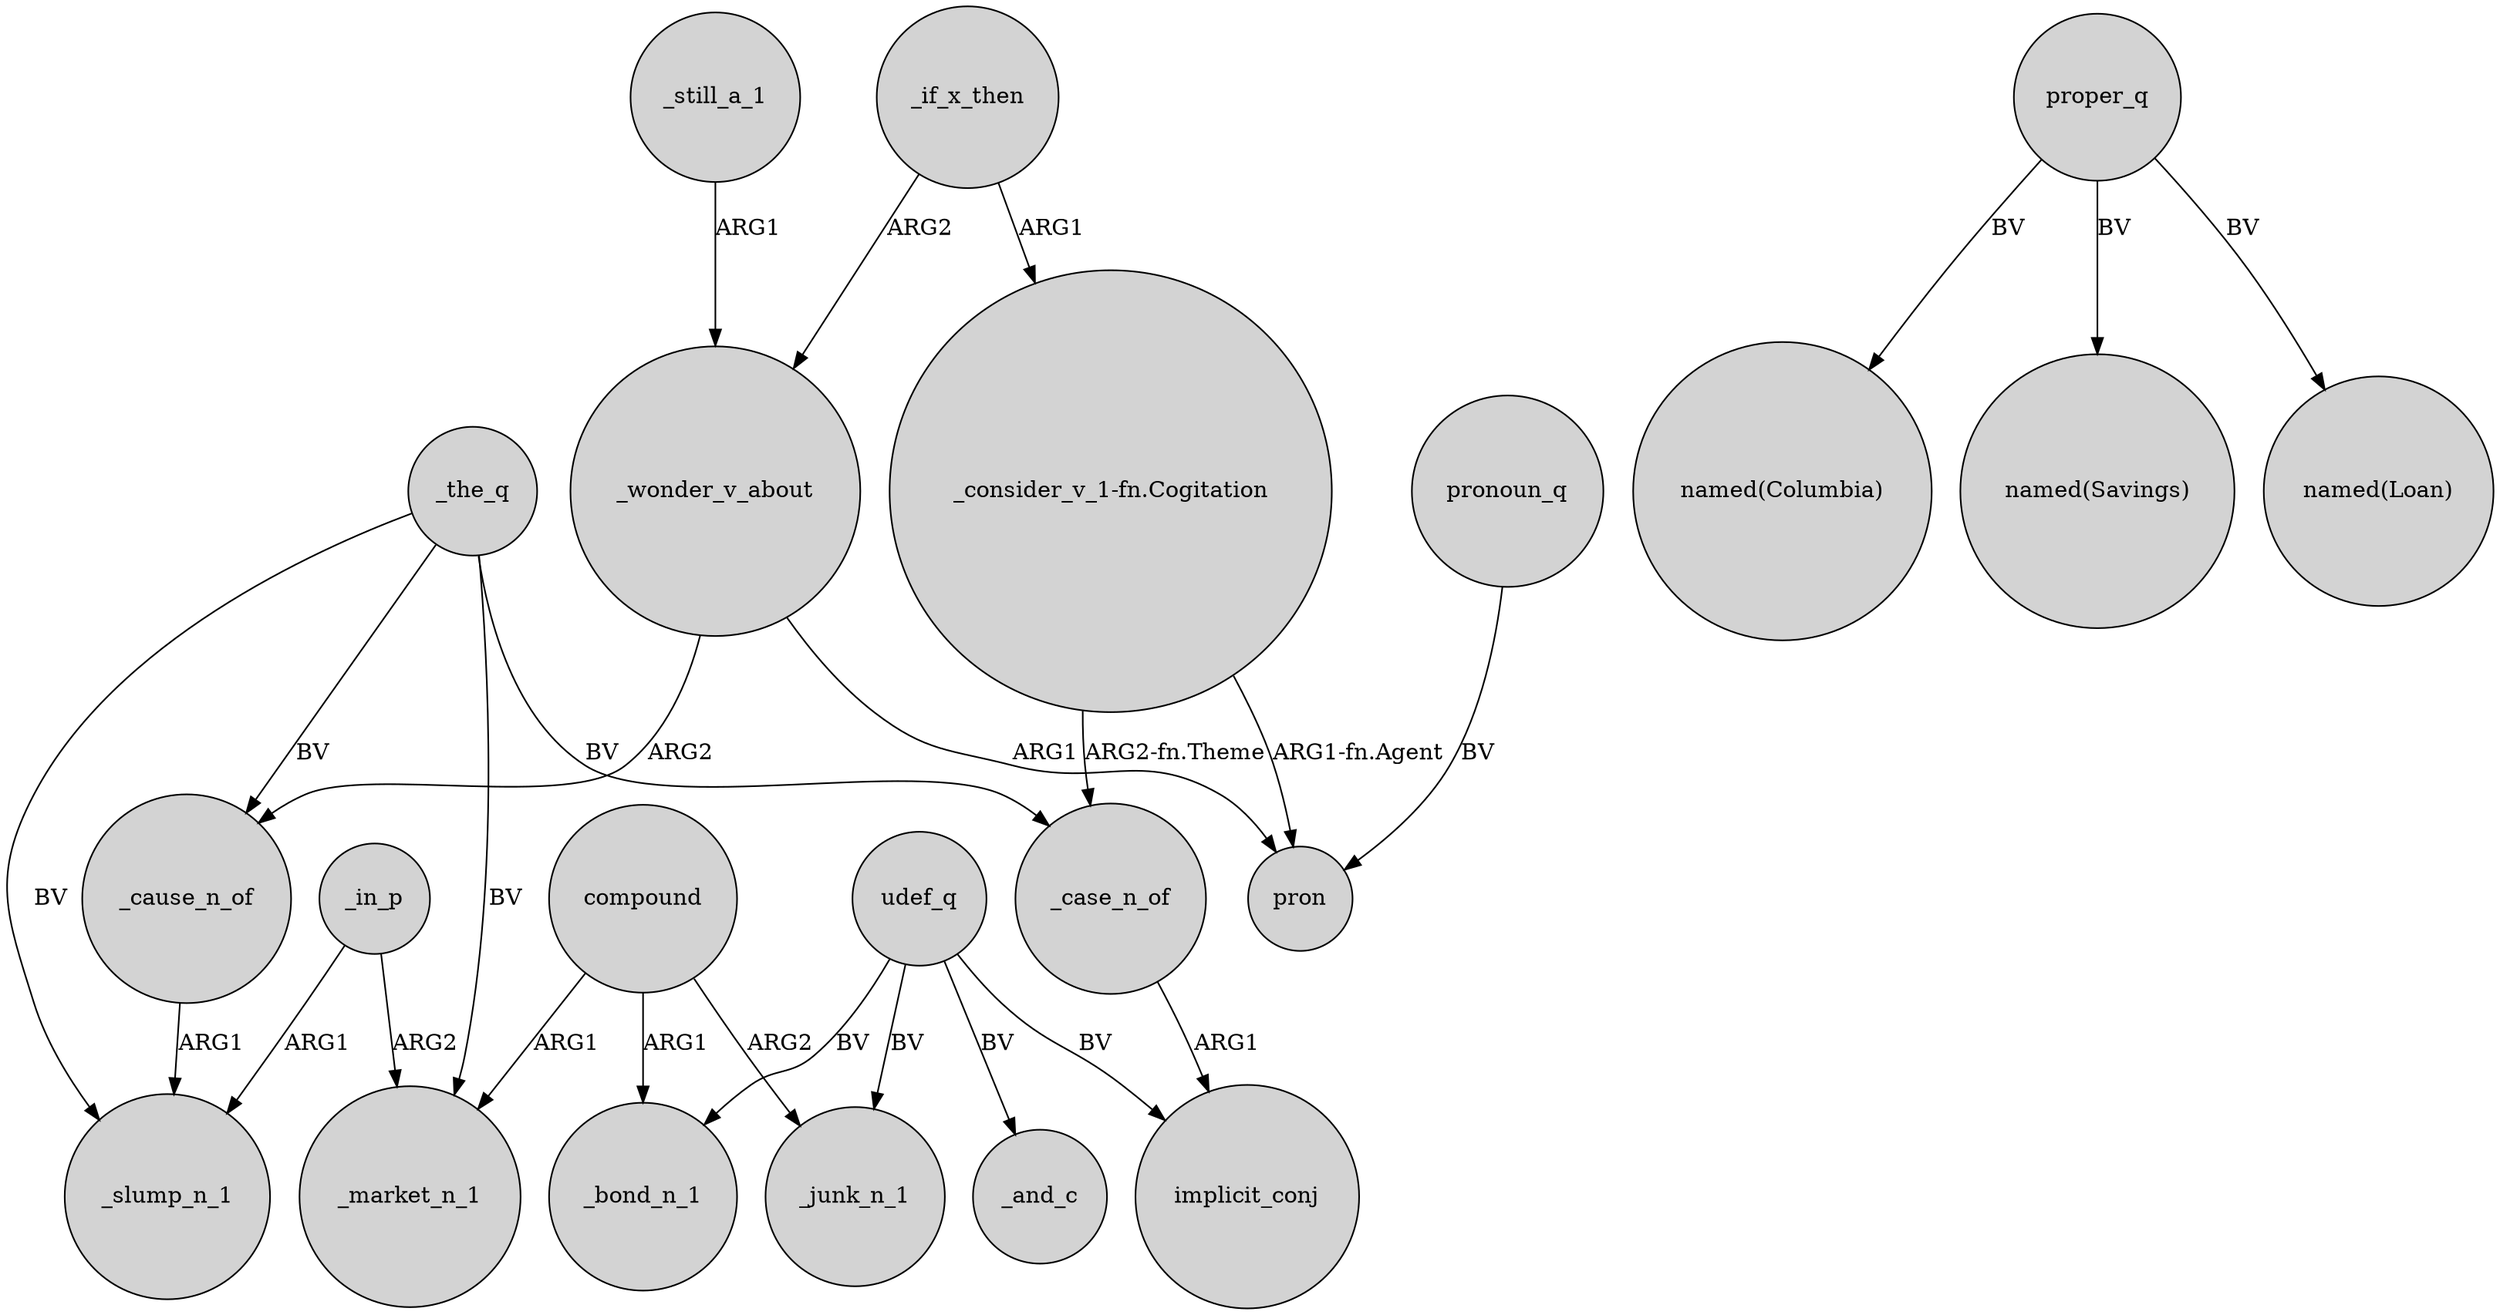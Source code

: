 digraph {
	node [shape=circle style=filled]
	_the_q -> _cause_n_of [label=BV]
	"_consider_v_1-fn.Cogitation" -> _case_n_of [label="ARG2-fn.Theme"]
	_the_q -> _slump_n_1 [label=BV]
	"_consider_v_1-fn.Cogitation" -> pron [label="ARG1-fn.Agent"]
	_the_q -> _case_n_of [label=BV]
	compound -> _bond_n_1 [label=ARG1]
	compound -> _junk_n_1 [label=ARG2]
	udef_q -> implicit_conj [label=BV]
	_cause_n_of -> _slump_n_1 [label=ARG1]
	_in_p -> _slump_n_1 [label=ARG1]
	udef_q -> _junk_n_1 [label=BV]
	pronoun_q -> pron [label=BV]
	proper_q -> "named(Columbia)" [label=BV]
	udef_q -> _bond_n_1 [label=BV]
	_case_n_of -> implicit_conj [label=ARG1]
	_still_a_1 -> _wonder_v_about [label=ARG1]
	_if_x_then -> _wonder_v_about [label=ARG2]
	_wonder_v_about -> pron [label=ARG1]
	_wonder_v_about -> _cause_n_of [label=ARG2]
	proper_q -> "named(Savings)" [label=BV]
	_in_p -> _market_n_1 [label=ARG2]
	proper_q -> "named(Loan)" [label=BV]
	compound -> _market_n_1 [label=ARG1]
	_the_q -> _market_n_1 [label=BV]
	udef_q -> _and_c [label=BV]
	_if_x_then -> "_consider_v_1-fn.Cogitation" [label=ARG1]
}
